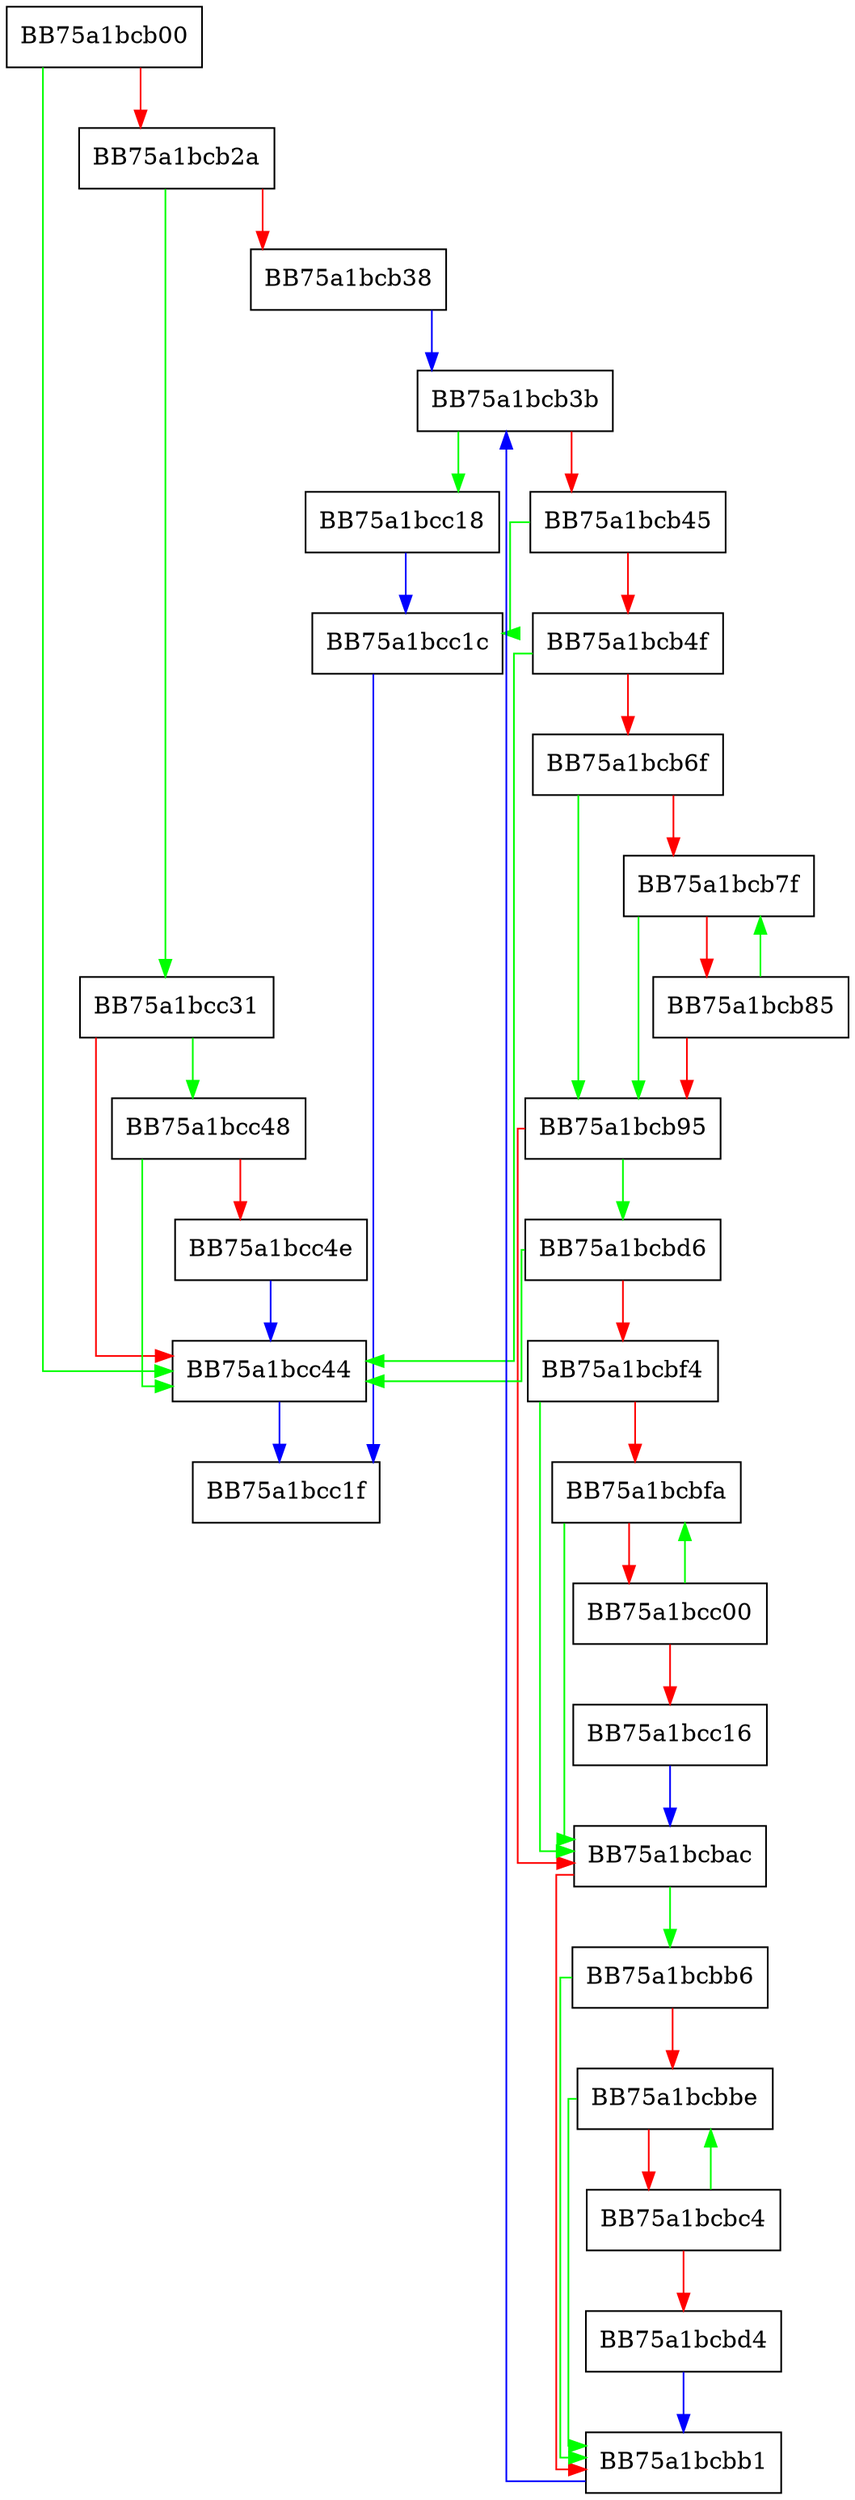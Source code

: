 digraph as3_parsemethodinfo {
  node [shape="box"];
  graph [splines=ortho];
  BB75a1bcb00 -> BB75a1bcc44 [color="green"];
  BB75a1bcb00 -> BB75a1bcb2a [color="red"];
  BB75a1bcb2a -> BB75a1bcc31 [color="green"];
  BB75a1bcb2a -> BB75a1bcb38 [color="red"];
  BB75a1bcb38 -> BB75a1bcb3b [color="blue"];
  BB75a1bcb3b -> BB75a1bcc18 [color="green"];
  BB75a1bcb3b -> BB75a1bcb45 [color="red"];
  BB75a1bcb45 -> BB75a1bcc1c [color="green"];
  BB75a1bcb45 -> BB75a1bcb4f [color="red"];
  BB75a1bcb4f -> BB75a1bcc44 [color="green"];
  BB75a1bcb4f -> BB75a1bcb6f [color="red"];
  BB75a1bcb6f -> BB75a1bcb95 [color="green"];
  BB75a1bcb6f -> BB75a1bcb7f [color="red"];
  BB75a1bcb7f -> BB75a1bcb95 [color="green"];
  BB75a1bcb7f -> BB75a1bcb85 [color="red"];
  BB75a1bcb85 -> BB75a1bcb7f [color="green"];
  BB75a1bcb85 -> BB75a1bcb95 [color="red"];
  BB75a1bcb95 -> BB75a1bcbd6 [color="green"];
  BB75a1bcb95 -> BB75a1bcbac [color="red"];
  BB75a1bcbac -> BB75a1bcbb6 [color="green"];
  BB75a1bcbac -> BB75a1bcbb1 [color="red"];
  BB75a1bcbb1 -> BB75a1bcb3b [color="blue"];
  BB75a1bcbb6 -> BB75a1bcbb1 [color="green"];
  BB75a1bcbb6 -> BB75a1bcbbe [color="red"];
  BB75a1bcbbe -> BB75a1bcbb1 [color="green"];
  BB75a1bcbbe -> BB75a1bcbc4 [color="red"];
  BB75a1bcbc4 -> BB75a1bcbbe [color="green"];
  BB75a1bcbc4 -> BB75a1bcbd4 [color="red"];
  BB75a1bcbd4 -> BB75a1bcbb1 [color="blue"];
  BB75a1bcbd6 -> BB75a1bcc44 [color="green"];
  BB75a1bcbd6 -> BB75a1bcbf4 [color="red"];
  BB75a1bcbf4 -> BB75a1bcbac [color="green"];
  BB75a1bcbf4 -> BB75a1bcbfa [color="red"];
  BB75a1bcbfa -> BB75a1bcbac [color="green"];
  BB75a1bcbfa -> BB75a1bcc00 [color="red"];
  BB75a1bcc00 -> BB75a1bcbfa [color="green"];
  BB75a1bcc00 -> BB75a1bcc16 [color="red"];
  BB75a1bcc16 -> BB75a1bcbac [color="blue"];
  BB75a1bcc18 -> BB75a1bcc1c [color="blue"];
  BB75a1bcc1c -> BB75a1bcc1f [color="blue"];
  BB75a1bcc31 -> BB75a1bcc48 [color="green"];
  BB75a1bcc31 -> BB75a1bcc44 [color="red"];
  BB75a1bcc44 -> BB75a1bcc1f [color="blue"];
  BB75a1bcc48 -> BB75a1bcc44 [color="green"];
  BB75a1bcc48 -> BB75a1bcc4e [color="red"];
  BB75a1bcc4e -> BB75a1bcc44 [color="blue"];
}
